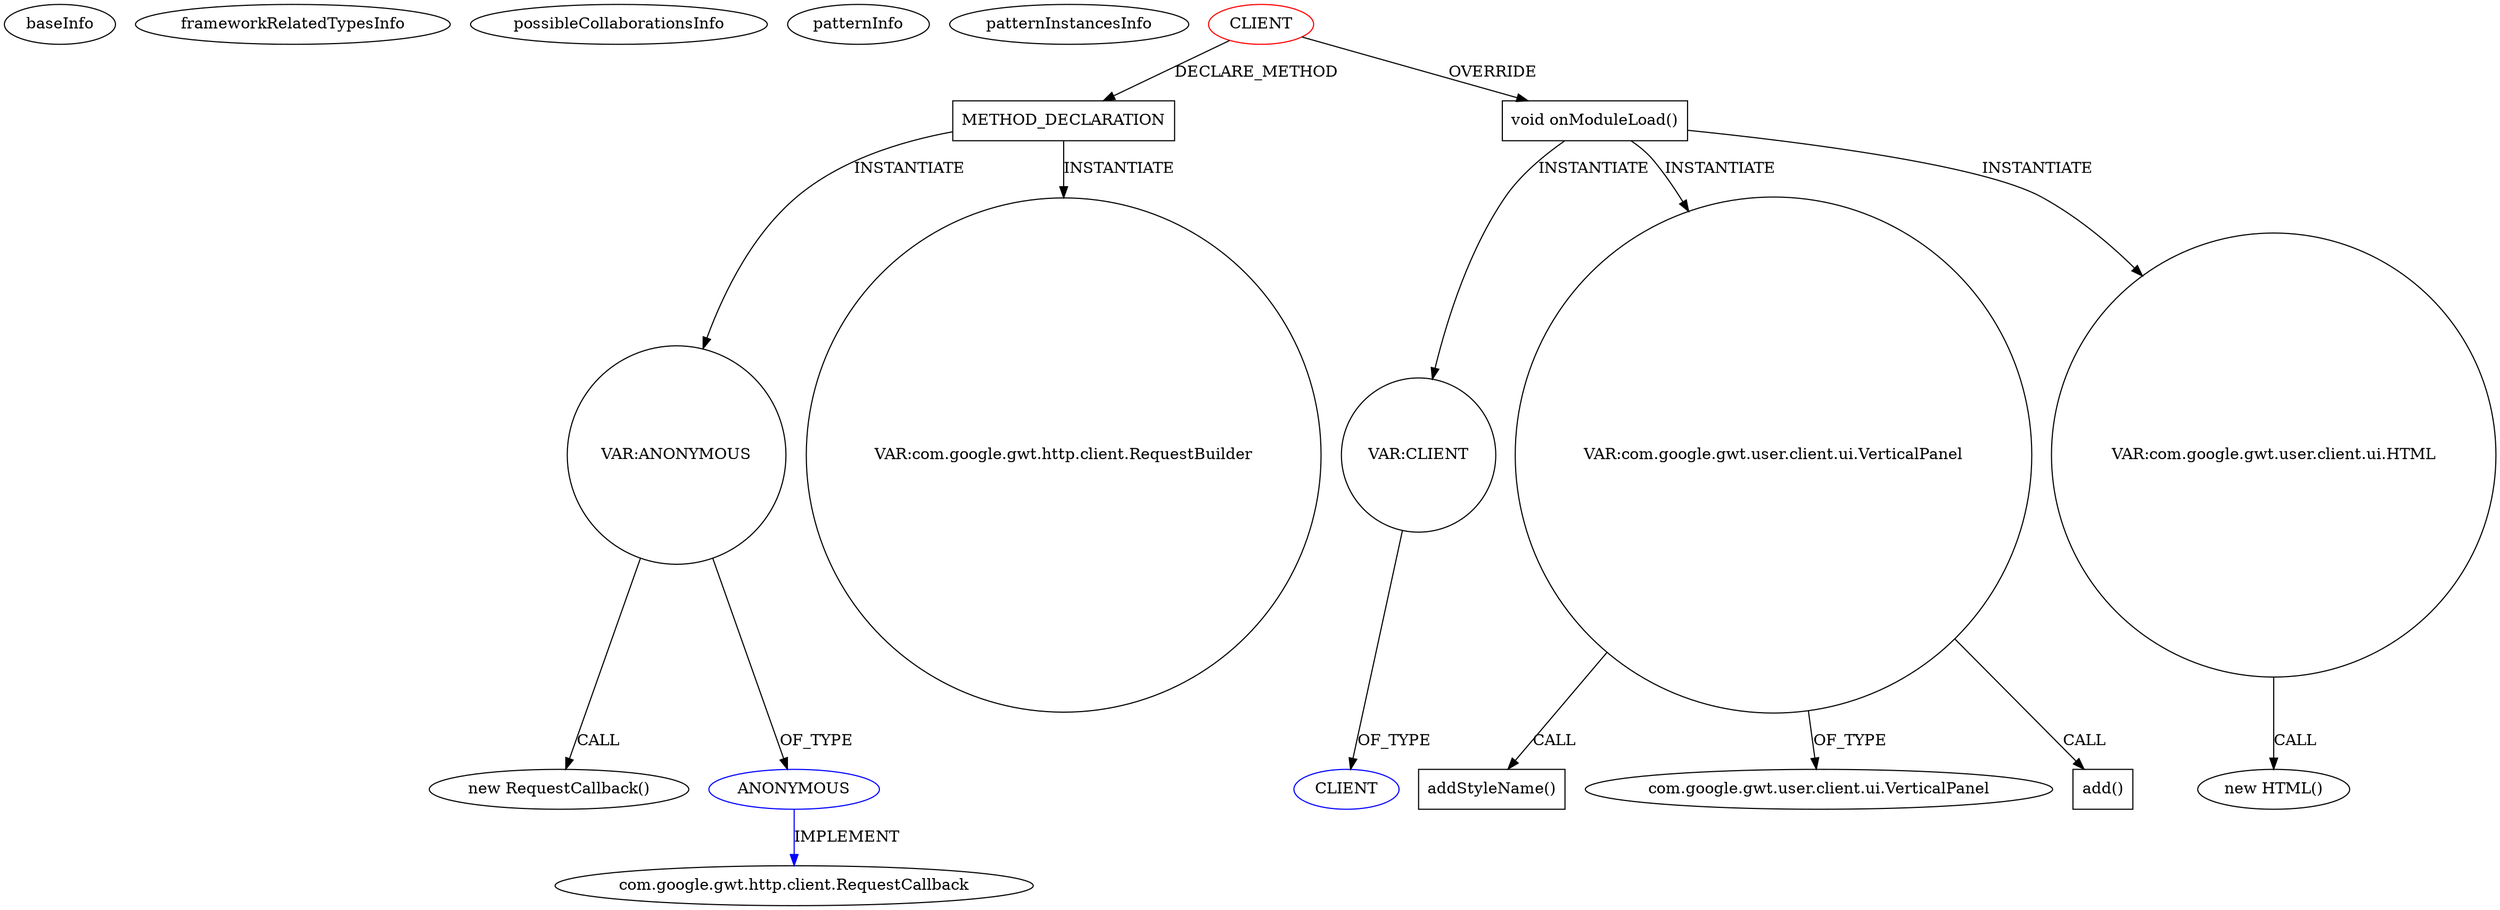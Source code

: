 digraph {
baseInfo[graphId=559,category="pattern",isAnonymous=false,possibleRelation=false]
frameworkRelatedTypesInfo[]
possibleCollaborationsInfo[]
patternInfo[frequency=2.0,patternRootClient=0]
patternInstancesInfo[0="12010994-GLI-TP1~/12010994-GLI-TP1/GLI-TP1-master/src/main/java/fr/istic/m2gl/gli/client/gli.java~gli~1",1="BrianHenryIE-GwtDropwizard~/BrianHenryIE-GwtDropwizard/GwtDropwizard-master/src/main/java/ie/brianhenry/gwtdropwizard/client/GwtDropwizardClient.java~GwtDropwizardClient~44"]
95[label="new RequestCallback()",vertexType="CONSTRUCTOR_CALL",isFrameworkType=false]
96[label="VAR:ANONYMOUS",vertexType="VARIABLE_EXPRESION",isFrameworkType=false,shape=circle]
97[label="ANONYMOUS",vertexType="REFERENCE_ANONYMOUS_DECLARATION",isFrameworkType=false,color=blue]
35[label="METHOD_DECLARATION",vertexType="CLIENT_METHOD_DECLARATION",isFrameworkType=false,shape=box]
0[label="CLIENT",vertexType="ROOT_CLIENT_CLASS_DECLARATION",isFrameworkType=false,color=red]
7[label="void onModuleLoad()",vertexType="OVERRIDING_METHOD_DECLARATION",isFrameworkType=false,shape=box]
22[label="VAR:CLIENT",vertexType="VARIABLE_EXPRESION",isFrameworkType=false,shape=circle]
12[label="VAR:com.google.gwt.user.client.ui.VerticalPanel",vertexType="VARIABLE_EXPRESION",isFrameworkType=false,shape=circle]
27[label="addStyleName()",vertexType="INSIDE_CALL",isFrameworkType=false,shape=box]
13[label="com.google.gwt.user.client.ui.VerticalPanel",vertexType="FRAMEWORK_CLASS_TYPE",isFrameworkType=false]
73[label="com.google.gwt.http.client.RequestCallback",vertexType="FRAMEWORK_INTERFACE_TYPE",isFrameworkType=false]
61[label="VAR:com.google.gwt.http.client.RequestBuilder",vertexType="VARIABLE_EXPRESION",isFrameworkType=false,shape=circle]
15[label="VAR:com.google.gwt.user.client.ui.HTML",vertexType="VARIABLE_EXPRESION",isFrameworkType=false,shape=circle]
14[label="new HTML()",vertexType="CONSTRUCTOR_CALL",isFrameworkType=false]
5[label="CLIENT",vertexType="REFERENCE_CLIENT_CLASS_DECLARATION",isFrameworkType=false,color=blue]
18[label="add()",vertexType="INSIDE_CALL",isFrameworkType=false,shape=box]
22->5[label="OF_TYPE"]
12->13[label="OF_TYPE"]
0->7[label="OVERRIDE"]
12->18[label="CALL"]
35->61[label="INSTANTIATE"]
7->12[label="INSTANTIATE"]
7->15[label="INSTANTIATE"]
97->73[label="IMPLEMENT",color=blue]
12->27[label="CALL"]
7->22[label="INSTANTIATE"]
96->97[label="OF_TYPE"]
15->14[label="CALL"]
96->95[label="CALL"]
0->35[label="DECLARE_METHOD"]
35->96[label="INSTANTIATE"]
}
